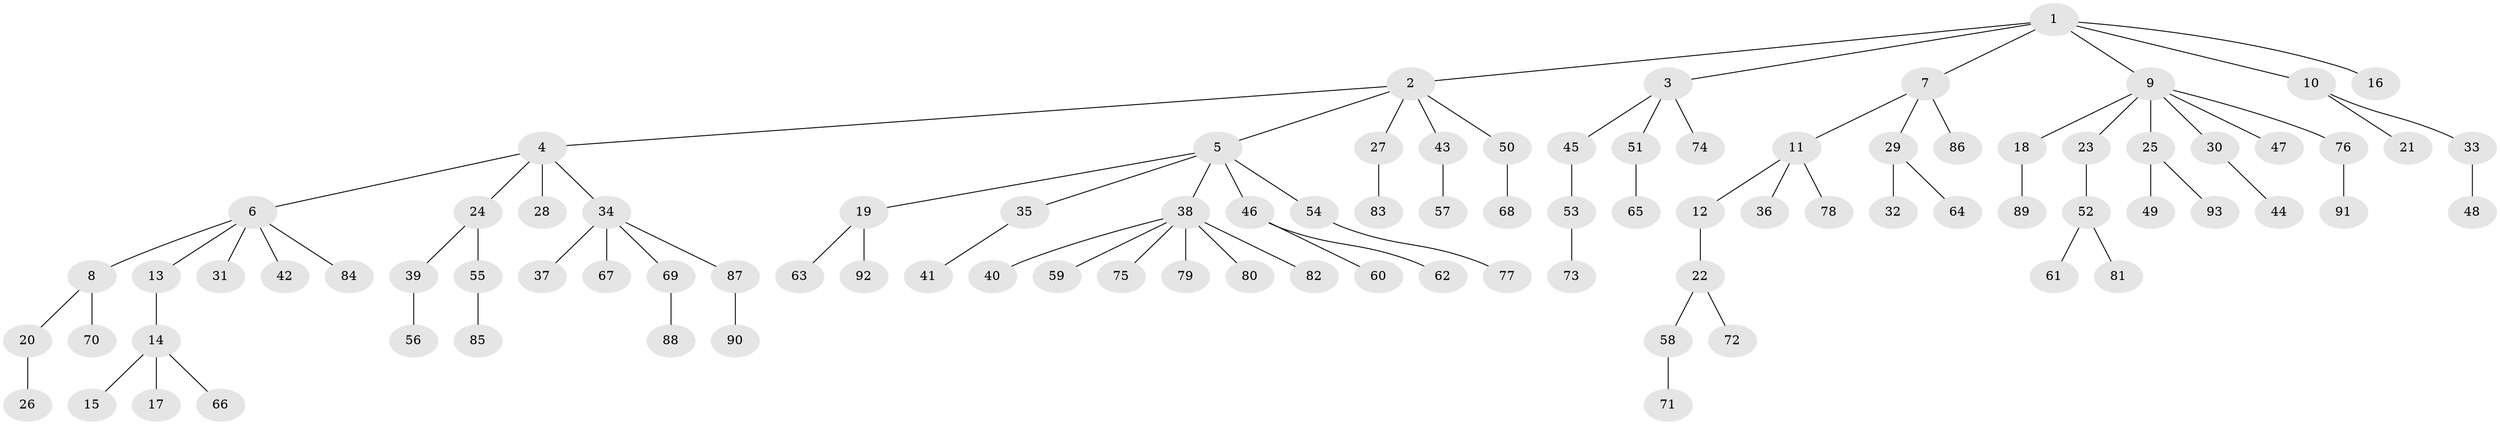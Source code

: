 // Generated by graph-tools (version 1.1) at 2025/37/03/09/25 02:37:07]
// undirected, 93 vertices, 92 edges
graph export_dot {
graph [start="1"]
  node [color=gray90,style=filled];
  1;
  2;
  3;
  4;
  5;
  6;
  7;
  8;
  9;
  10;
  11;
  12;
  13;
  14;
  15;
  16;
  17;
  18;
  19;
  20;
  21;
  22;
  23;
  24;
  25;
  26;
  27;
  28;
  29;
  30;
  31;
  32;
  33;
  34;
  35;
  36;
  37;
  38;
  39;
  40;
  41;
  42;
  43;
  44;
  45;
  46;
  47;
  48;
  49;
  50;
  51;
  52;
  53;
  54;
  55;
  56;
  57;
  58;
  59;
  60;
  61;
  62;
  63;
  64;
  65;
  66;
  67;
  68;
  69;
  70;
  71;
  72;
  73;
  74;
  75;
  76;
  77;
  78;
  79;
  80;
  81;
  82;
  83;
  84;
  85;
  86;
  87;
  88;
  89;
  90;
  91;
  92;
  93;
  1 -- 2;
  1 -- 3;
  1 -- 7;
  1 -- 9;
  1 -- 10;
  1 -- 16;
  2 -- 4;
  2 -- 5;
  2 -- 27;
  2 -- 43;
  2 -- 50;
  3 -- 45;
  3 -- 51;
  3 -- 74;
  4 -- 6;
  4 -- 24;
  4 -- 28;
  4 -- 34;
  5 -- 19;
  5 -- 35;
  5 -- 38;
  5 -- 46;
  5 -- 54;
  6 -- 8;
  6 -- 13;
  6 -- 31;
  6 -- 42;
  6 -- 84;
  7 -- 11;
  7 -- 29;
  7 -- 86;
  8 -- 20;
  8 -- 70;
  9 -- 18;
  9 -- 23;
  9 -- 25;
  9 -- 30;
  9 -- 47;
  9 -- 76;
  10 -- 21;
  10 -- 33;
  11 -- 12;
  11 -- 36;
  11 -- 78;
  12 -- 22;
  13 -- 14;
  14 -- 15;
  14 -- 17;
  14 -- 66;
  18 -- 89;
  19 -- 63;
  19 -- 92;
  20 -- 26;
  22 -- 58;
  22 -- 72;
  23 -- 52;
  24 -- 39;
  24 -- 55;
  25 -- 49;
  25 -- 93;
  27 -- 83;
  29 -- 32;
  29 -- 64;
  30 -- 44;
  33 -- 48;
  34 -- 37;
  34 -- 67;
  34 -- 69;
  34 -- 87;
  35 -- 41;
  38 -- 40;
  38 -- 59;
  38 -- 75;
  38 -- 79;
  38 -- 80;
  38 -- 82;
  39 -- 56;
  43 -- 57;
  45 -- 53;
  46 -- 60;
  46 -- 62;
  50 -- 68;
  51 -- 65;
  52 -- 61;
  52 -- 81;
  53 -- 73;
  54 -- 77;
  55 -- 85;
  58 -- 71;
  69 -- 88;
  76 -- 91;
  87 -- 90;
}
